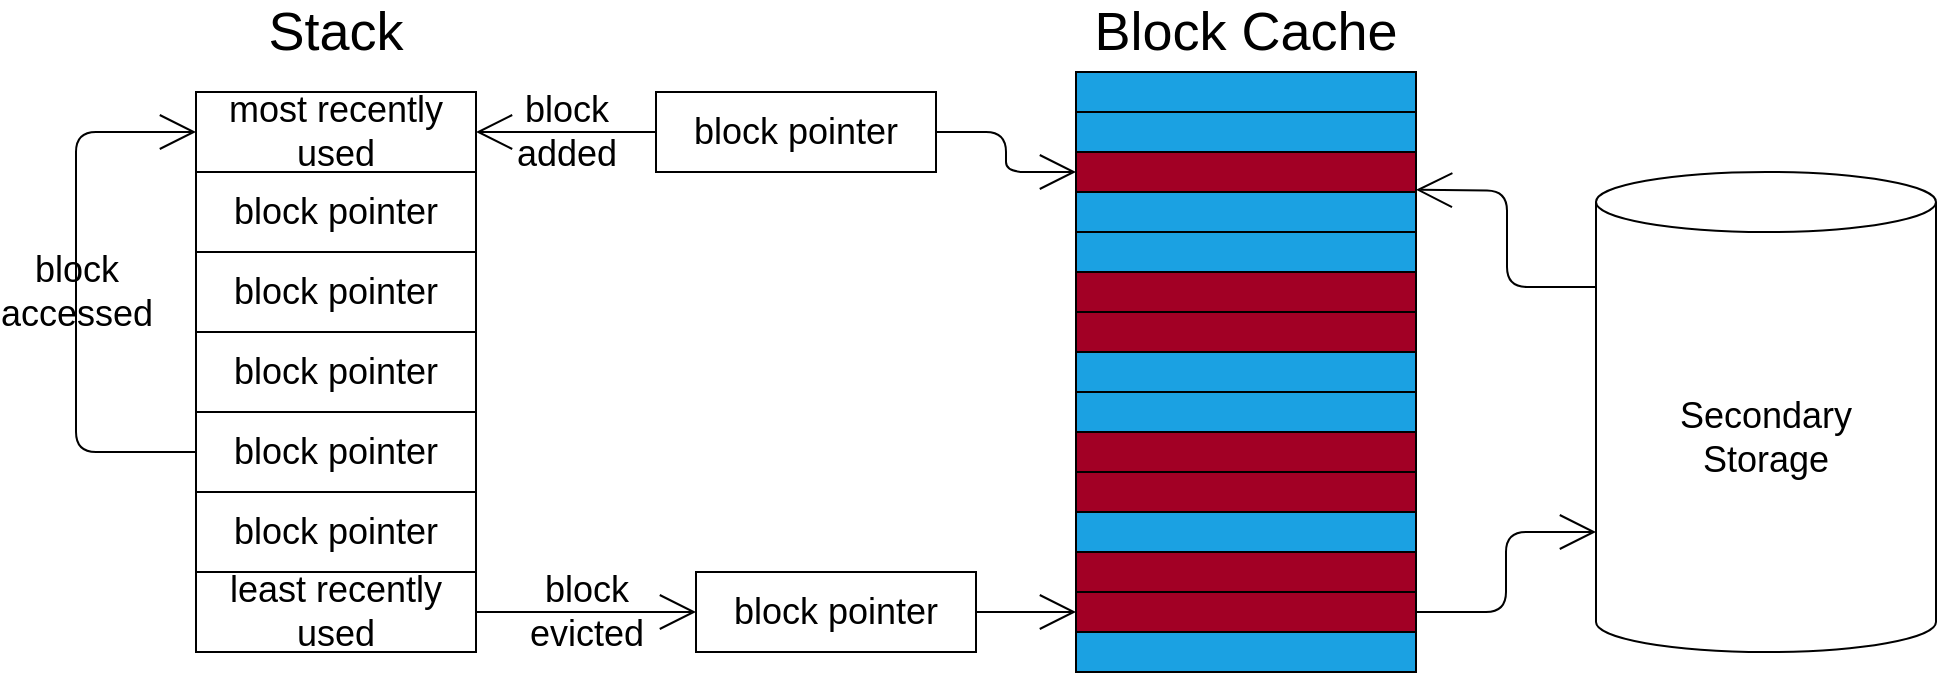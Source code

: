 <mxfile>
    <diagram id="LMw0r8wa6g4G194R925z" name="Page-1">
        <mxGraphModel dx="1209" dy="1658" grid="1" gridSize="10" guides="1" tooltips="1" connect="1" arrows="1" fold="1" page="1" pageScale="1" pageWidth="850" pageHeight="1100" math="0" shadow="0">
            <root>
                <mxCell id="0"/>
                <mxCell id="1" parent="0"/>
                <mxCell id="2" value="block pointer" style="rounded=0;whiteSpace=wrap;html=1;fontSize=18;" vertex="1" parent="1">
                    <mxGeometry x="100" y="90" width="140" height="40" as="geometry"/>
                </mxCell>
                <mxCell id="3" value="block pointer" style="rounded=0;whiteSpace=wrap;html=1;fontSize=18;" vertex="1" parent="1">
                    <mxGeometry x="100" y="130" width="140" height="40" as="geometry"/>
                </mxCell>
                <mxCell id="4" value="block pointer" style="rounded=0;whiteSpace=wrap;html=1;fontSize=18;" vertex="1" parent="1">
                    <mxGeometry x="100" y="170" width="140" height="40" as="geometry"/>
                </mxCell>
                <mxCell id="9" value="block&lt;br&gt;accessed" style="edgeStyle=orthogonalEdgeStyle;html=1;exitX=0;exitY=0.5;exitDx=0;exitDy=0;fontSize=18;endArrow=open;endFill=0;endSize=16;labelBackgroundColor=none;entryX=0;entryY=0.5;entryDx=0;entryDy=0;" edge="1" parent="1" source="5" target="23">
                    <mxGeometry relative="1" as="geometry">
                        <mxPoint x="110" y="70" as="targetPoint"/>
                        <Array as="points">
                            <mxPoint x="40" y="230"/>
                            <mxPoint x="40" y="70"/>
                        </Array>
                    </mxGeometry>
                </mxCell>
                <mxCell id="5" value="block pointer" style="rounded=0;whiteSpace=wrap;html=1;fontSize=18;" vertex="1" parent="1">
                    <mxGeometry x="100" y="210" width="140" height="40" as="geometry"/>
                </mxCell>
                <mxCell id="6" value="block pointer" style="rounded=0;whiteSpace=wrap;html=1;fontSize=18;" vertex="1" parent="1">
                    <mxGeometry x="100" y="250" width="140" height="40" as="geometry"/>
                </mxCell>
                <mxCell id="7" value="Stack" style="text;html=1;strokeColor=none;fillColor=none;align=center;verticalAlign=middle;whiteSpace=wrap;rounded=0;fontSize=27;" vertex="1" parent="1">
                    <mxGeometry x="105" y="10" width="130" height="20" as="geometry"/>
                </mxCell>
                <mxCell id="12" style="edgeStyle=orthogonalEdgeStyle;html=1;exitX=1;exitY=0.5;exitDx=0;exitDy=0;labelBackgroundColor=none;fontSize=18;endArrow=open;endFill=0;endSize=16;entryX=0;entryY=0.5;entryDx=0;entryDy=0;" edge="1" parent="1" source="8" target="17">
                    <mxGeometry relative="1" as="geometry">
                        <mxPoint x="490" y="310" as="targetPoint"/>
                    </mxGeometry>
                </mxCell>
                <mxCell id="8" value="block pointer" style="rounded=0;whiteSpace=wrap;html=1;fontSize=18;" vertex="1" parent="1">
                    <mxGeometry x="350" y="290" width="140" height="40" as="geometry"/>
                </mxCell>
                <mxCell id="11" value="block&lt;br&gt;added" style="edgeStyle=orthogonalEdgeStyle;html=1;exitX=0;exitY=0.5;exitDx=0;exitDy=0;labelBackgroundColor=none;fontSize=18;endArrow=open;endFill=0;endSize=16;entryX=1;entryY=0.5;entryDx=0;entryDy=0;" edge="1" parent="1" source="10" target="23">
                    <mxGeometry relative="1" as="geometry">
                        <mxPoint x="225" y="70" as="targetPoint"/>
                    </mxGeometry>
                </mxCell>
                <mxCell id="20" style="edgeStyle=orthogonalEdgeStyle;html=1;exitX=1;exitY=0.5;exitDx=0;exitDy=0;entryX=0;entryY=0.5;entryDx=0;entryDy=0;labelBackgroundColor=none;fontSize=18;endArrow=open;endFill=0;endSize=16;" edge="1" parent="1" source="10" target="16">
                    <mxGeometry relative="1" as="geometry"/>
                </mxCell>
                <mxCell id="10" value="block pointer" style="rounded=0;whiteSpace=wrap;html=1;fontSize=18;" vertex="1" parent="1">
                    <mxGeometry x="330" y="50" width="140" height="40" as="geometry"/>
                </mxCell>
                <mxCell id="14" style="edgeStyle=orthogonalEdgeStyle;html=1;exitX=0;exitY=0;exitDx=0;exitDy=57.5;exitPerimeter=0;labelBackgroundColor=none;fontSize=18;endArrow=open;endFill=0;endSize=16;entryX=1;entryY=0.144;entryDx=0;entryDy=0;entryPerimeter=0;" edge="1" parent="1" source="13">
                    <mxGeometry relative="1" as="geometry">
                        <mxPoint x="710" y="98.88" as="targetPoint"/>
                    </mxGeometry>
                </mxCell>
                <mxCell id="13" value="Secondary&lt;br&gt;Storage" style="shape=cylinder3;whiteSpace=wrap;html=1;boundedLbl=1;backgroundOutline=1;size=15;fontSize=18;" vertex="1" parent="1">
                    <mxGeometry x="800" y="90" width="170" height="240" as="geometry"/>
                </mxCell>
                <mxCell id="16" value="" style="rounded=0;whiteSpace=wrap;html=1;fontSize=18;fillColor=#a20025;fontColor=#ffffff;strokeColor=#000000;" vertex="1" parent="1">
                    <mxGeometry x="540" y="80" width="170" height="20" as="geometry"/>
                </mxCell>
                <mxCell id="18" style="edgeStyle=orthogonalEdgeStyle;html=1;exitX=1;exitY=0.5;exitDx=0;exitDy=0;entryX=0;entryY=0;entryDx=0;entryDy=180;entryPerimeter=0;labelBackgroundColor=none;fontSize=18;endArrow=open;endFill=0;endSize=16;" edge="1" parent="1" source="17" target="13">
                    <mxGeometry relative="1" as="geometry"/>
                </mxCell>
                <mxCell id="17" value="" style="rounded=0;whiteSpace=wrap;html=1;fontSize=18;fillColor=#a20025;fontColor=#ffffff;strokeColor=#000000;" vertex="1" parent="1">
                    <mxGeometry x="540" y="300" width="170" height="20" as="geometry"/>
                </mxCell>
                <mxCell id="22" value="block&lt;br&gt;evicted" style="edgeStyle=orthogonalEdgeStyle;html=1;exitX=1;exitY=0.5;exitDx=0;exitDy=0;entryX=0;entryY=0.5;entryDx=0;entryDy=0;labelBackgroundColor=none;fontSize=18;endArrow=open;endFill=0;endSize=16;" edge="1" parent="1" source="21" target="8">
                    <mxGeometry relative="1" as="geometry"/>
                </mxCell>
                <mxCell id="21" value="least recently used" style="rounded=0;whiteSpace=wrap;html=1;fontSize=18;" vertex="1" parent="1">
                    <mxGeometry x="100" y="290" width="140" height="40" as="geometry"/>
                </mxCell>
                <mxCell id="23" value="most recently used" style="rounded=0;whiteSpace=wrap;html=1;fontSize=18;" vertex="1" parent="1">
                    <mxGeometry x="100" y="50" width="140" height="40" as="geometry"/>
                </mxCell>
                <mxCell id="24" value="Block Cache" style="text;html=1;strokeColor=none;fillColor=none;align=center;verticalAlign=middle;whiteSpace=wrap;rounded=0;fontSize=27;" vertex="1" parent="1">
                    <mxGeometry x="525" y="10" width="200" height="20" as="geometry"/>
                </mxCell>
                <mxCell id="25" value="" style="rounded=0;whiteSpace=wrap;html=1;fontSize=18;fillColor=#1ba1e2;fontColor=#ffffff;strokeColor=#000000;" vertex="1" parent="1">
                    <mxGeometry x="540" y="320" width="170" height="20" as="geometry"/>
                </mxCell>
                <mxCell id="27" value="" style="rounded=0;whiteSpace=wrap;html=1;fontSize=18;fillColor=#a20025;fontColor=#ffffff;strokeColor=#000000;" vertex="1" parent="1">
                    <mxGeometry x="540" y="280" width="170" height="20" as="geometry"/>
                </mxCell>
                <mxCell id="28" value="" style="rounded=0;whiteSpace=wrap;html=1;fontSize=18;fillColor=#1ba1e2;fontColor=#ffffff;strokeColor=#000000;" vertex="1" parent="1">
                    <mxGeometry x="540" y="260" width="170" height="20" as="geometry"/>
                </mxCell>
                <mxCell id="29" value="" style="rounded=0;whiteSpace=wrap;html=1;fontSize=18;fillColor=#a20025;fontColor=#ffffff;strokeColor=#000000;" vertex="1" parent="1">
                    <mxGeometry x="540" y="240" width="170" height="20" as="geometry"/>
                </mxCell>
                <mxCell id="31" value="" style="rounded=0;whiteSpace=wrap;html=1;fontSize=18;fillColor=#1ba1e2;fontColor=#ffffff;strokeColor=#000000;" vertex="1" parent="1">
                    <mxGeometry x="540" y="200" width="170" height="20" as="geometry"/>
                </mxCell>
                <mxCell id="32" value="" style="rounded=0;whiteSpace=wrap;html=1;fontSize=18;fillColor=#a20025;fontColor=#ffffff;strokeColor=#000000;" vertex="1" parent="1">
                    <mxGeometry x="540" y="220" width="170" height="20" as="geometry"/>
                </mxCell>
                <mxCell id="33" value="" style="rounded=0;whiteSpace=wrap;html=1;fontSize=18;fillColor=#1ba1e2;fontColor=#ffffff;strokeColor=#000000;" vertex="1" parent="1">
                    <mxGeometry x="540" y="180" width="170" height="20" as="geometry"/>
                </mxCell>
                <mxCell id="34" value="" style="rounded=0;whiteSpace=wrap;html=1;fontSize=18;fillColor=#a20025;fontColor=#ffffff;strokeColor=#000000;" vertex="1" parent="1">
                    <mxGeometry x="540" y="160" width="170" height="20" as="geometry"/>
                </mxCell>
                <mxCell id="35" value="" style="rounded=0;whiteSpace=wrap;html=1;fontSize=18;fillColor=#a20025;fontColor=#ffffff;strokeColor=#000000;" vertex="1" parent="1">
                    <mxGeometry x="540" y="140" width="170" height="20" as="geometry"/>
                </mxCell>
                <mxCell id="36" value="" style="rounded=0;whiteSpace=wrap;html=1;fontSize=18;fillColor=#1ba1e2;fontColor=#ffffff;strokeColor=#000000;" vertex="1" parent="1">
                    <mxGeometry x="540" y="120" width="170" height="20" as="geometry"/>
                </mxCell>
                <mxCell id="37" value="" style="rounded=0;whiteSpace=wrap;html=1;fontSize=18;fillColor=#1ba1e2;fontColor=#ffffff;strokeColor=#000000;" vertex="1" parent="1">
                    <mxGeometry x="540" y="100" width="170" height="20" as="geometry"/>
                </mxCell>
                <mxCell id="38" value="" style="rounded=0;whiteSpace=wrap;html=1;fontSize=18;fillColor=#1ba1e2;fontColor=#ffffff;strokeColor=#000000;" vertex="1" parent="1">
                    <mxGeometry x="540" y="60" width="170" height="20" as="geometry"/>
                </mxCell>
                <mxCell id="39" value="" style="rounded=0;whiteSpace=wrap;html=1;fontSize=18;fillColor=#1ba1e2;fontColor=#ffffff;strokeColor=#000000;" vertex="1" parent="1">
                    <mxGeometry x="540" y="40" width="170" height="20" as="geometry"/>
                </mxCell>
            </root>
        </mxGraphModel>
    </diagram>
</mxfile>